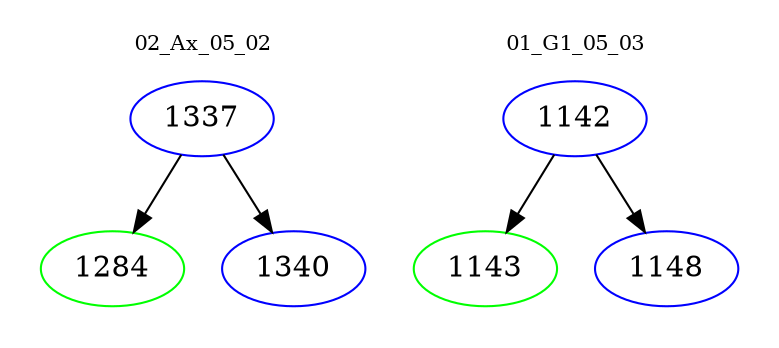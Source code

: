 digraph{
subgraph cluster_0 {
color = white
label = "02_Ax_05_02";
fontsize=10;
T0_1337 [label="1337", color="blue"]
T0_1337 -> T0_1284 [color="black"]
T0_1284 [label="1284", color="green"]
T0_1337 -> T0_1340 [color="black"]
T0_1340 [label="1340", color="blue"]
}
subgraph cluster_1 {
color = white
label = "01_G1_05_03";
fontsize=10;
T1_1142 [label="1142", color="blue"]
T1_1142 -> T1_1143 [color="black"]
T1_1143 [label="1143", color="green"]
T1_1142 -> T1_1148 [color="black"]
T1_1148 [label="1148", color="blue"]
}
}
